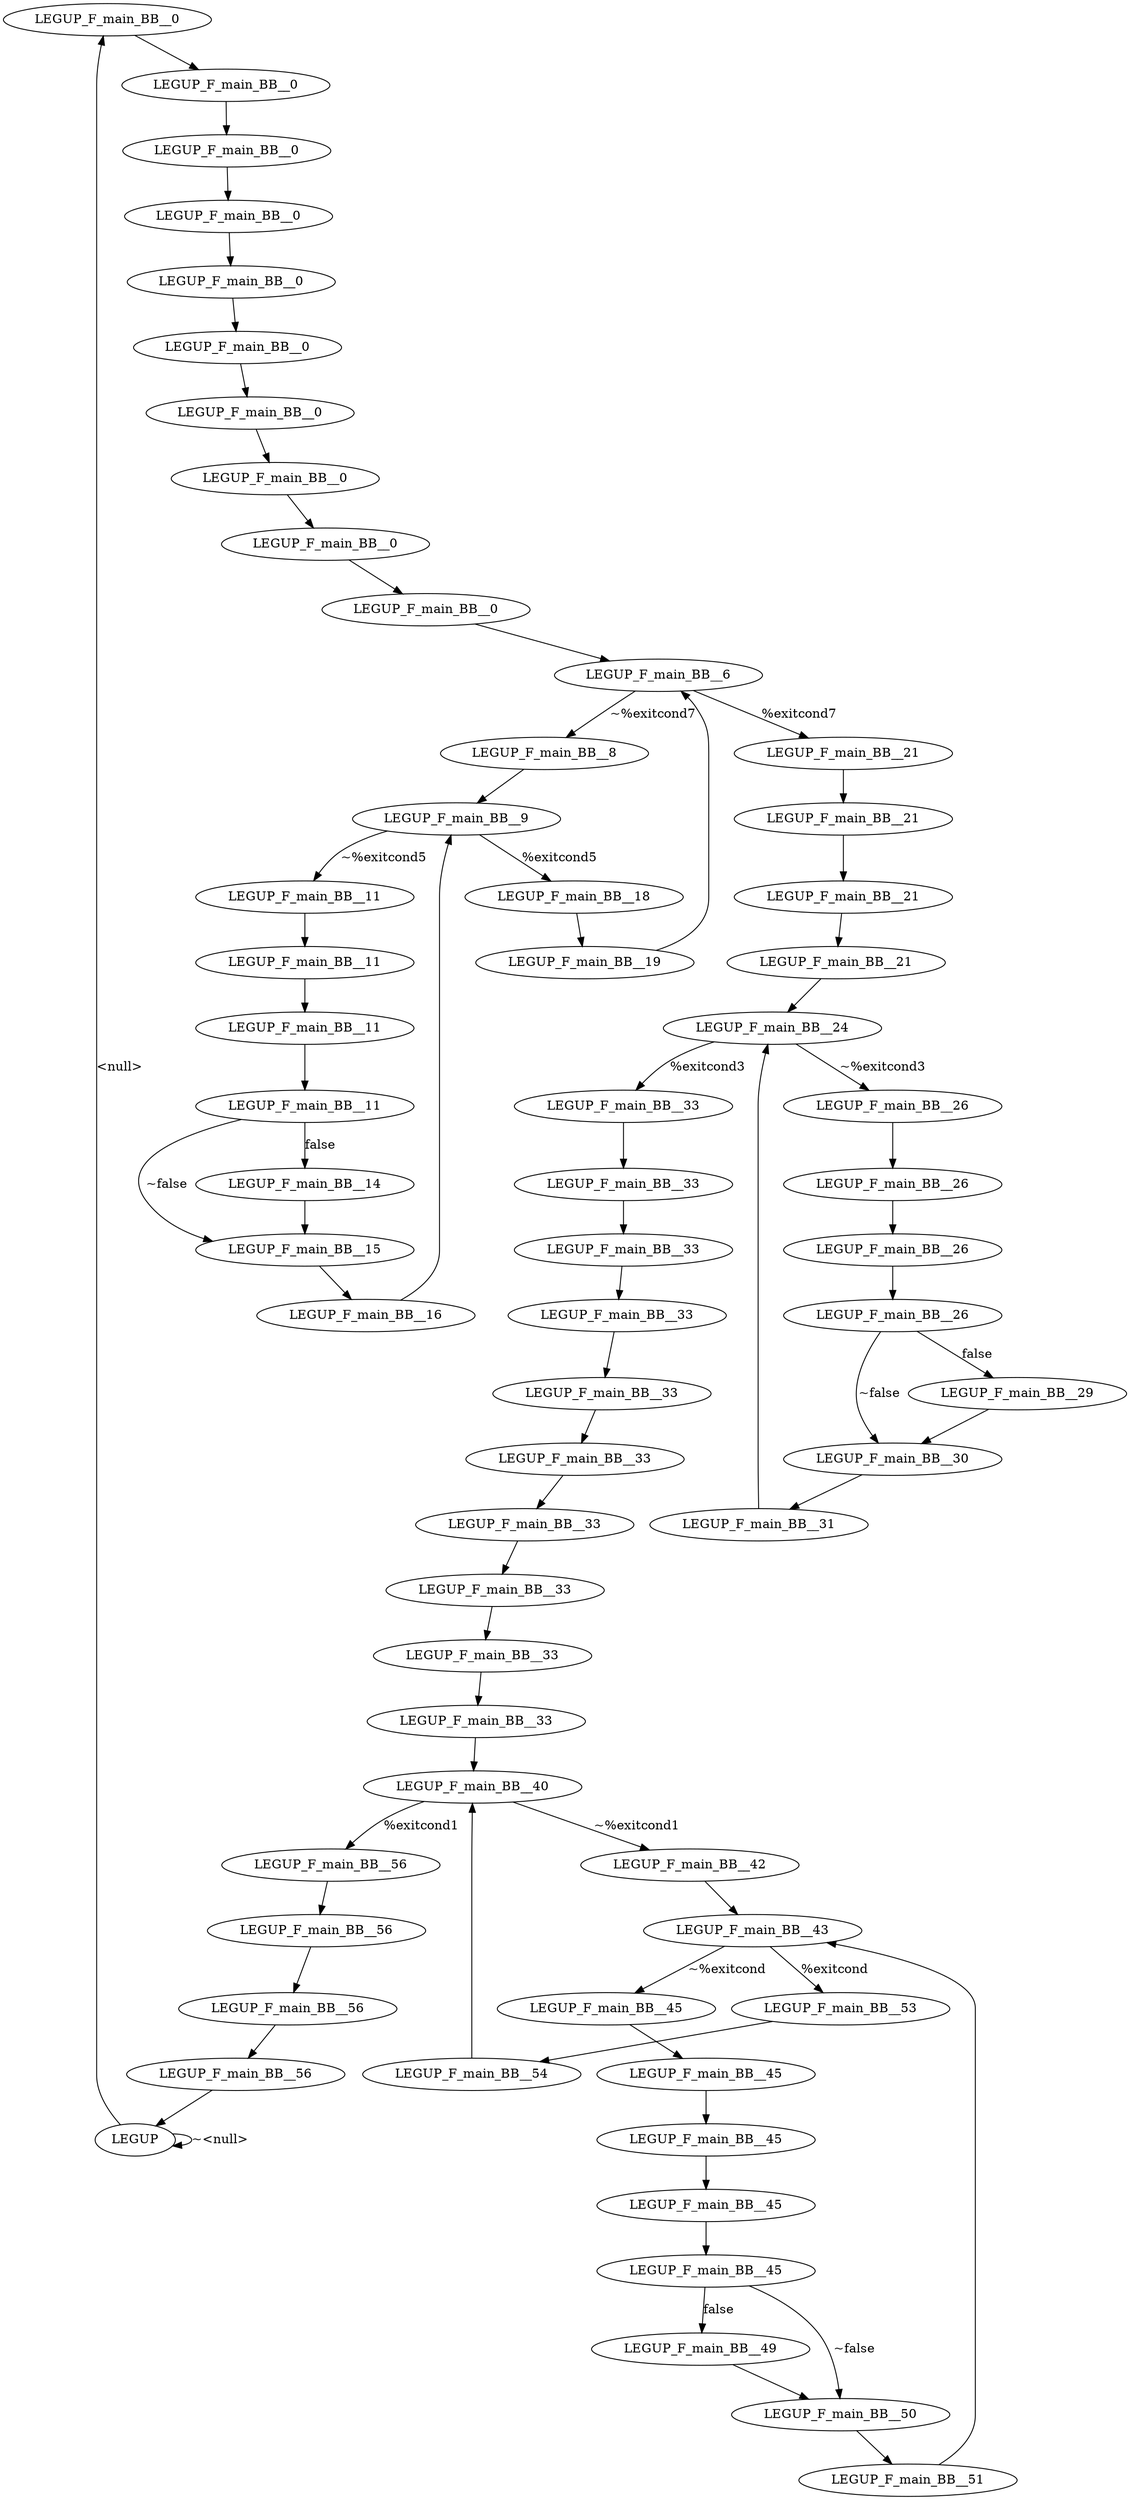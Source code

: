 digraph {
Node0x410c080[label="LEGUP_F_main_BB__0"];
Node0x410bee0[label="LEGUP"];
Node0x410bee0 -> Node0x410c080[label="<null>"];
Node0x410bee0 -> Node0x410bee0[label="~<null>"];
Node0x410c150[label="LEGUP_F_main_BB__0"];
Node0x410c080 -> Node0x410c150;
Node0x410c220[label="LEGUP_F_main_BB__0"];
Node0x410c150 -> Node0x410c220;
Node0x410c2f0[label="LEGUP_F_main_BB__0"];
Node0x410c220 -> Node0x410c2f0;
Node0x410c3c0[label="LEGUP_F_main_BB__0"];
Node0x410c2f0 -> Node0x410c3c0;
Node0x410c490[label="LEGUP_F_main_BB__0"];
Node0x410c3c0 -> Node0x410c490;
Node0x410c560[label="LEGUP_F_main_BB__0"];
Node0x410c490 -> Node0x410c560;
Node0x410c630[label="LEGUP_F_main_BB__0"];
Node0x410c560 -> Node0x410c630;
Node0x410c700[label="LEGUP_F_main_BB__0"];
Node0x410c630 -> Node0x410c700;
Node0x410c7d0[label="LEGUP_F_main_BB__0"];
Node0x410c700 -> Node0x410c7d0;
Node0x410c8a0[label="LEGUP_F_main_BB__6"];
Node0x410c7d0 -> Node0x410c8a0;
Node0x410d260[label="LEGUP_F_main_BB__21"];
Node0x410c8a0 -> Node0x410d260[label="%exitcond7"];
Node0x410c970[label="LEGUP_F_main_BB__8"];
Node0x410c8a0 -> Node0x410c970[label="~%exitcond7"];
Node0x410ca40[label="LEGUP_F_main_BB__9"];
Node0x410c970 -> Node0x410ca40;
Node0x410d0c0[label="LEGUP_F_main_BB__18"];
Node0x410ca40 -> Node0x410d0c0[label="%exitcond5"];
Node0x410cb10[label="LEGUP_F_main_BB__11"];
Node0x410ca40 -> Node0x410cb10[label="~%exitcond5"];
Node0x410cbe0[label="LEGUP_F_main_BB__11"];
Node0x410cb10 -> Node0x410cbe0;
Node0x410ccb0[label="LEGUP_F_main_BB__11"];
Node0x410cbe0 -> Node0x410ccb0;
Node0x410cd80[label="LEGUP_F_main_BB__11"];
Node0x410ccb0 -> Node0x410cd80;
Node0x410ce50[label="LEGUP_F_main_BB__14"];
Node0x410cd80 -> Node0x410ce50[label="false"];
Node0x410cf20[label="LEGUP_F_main_BB__15"];
Node0x410cd80 -> Node0x410cf20[label="~false"];
Node0x410ce50 -> Node0x410cf20;
Node0x410cff0[label="LEGUP_F_main_BB__16"];
Node0x410cf20 -> Node0x410cff0;
Node0x410cff0 -> Node0x410ca40;
Node0x410d190[label="LEGUP_F_main_BB__19"];
Node0x410d0c0 -> Node0x410d190;
Node0x410d190 -> Node0x410c8a0;
Node0x410d330[label="LEGUP_F_main_BB__21"];
Node0x410d260 -> Node0x410d330;
Node0x410d400[label="LEGUP_F_main_BB__21"];
Node0x410d330 -> Node0x410d400;
Node0x410d4d0[label="LEGUP_F_main_BB__21"];
Node0x410d400 -> Node0x410d4d0;
Node0x410d5a0[label="LEGUP_F_main_BB__24"];
Node0x410d4d0 -> Node0x410d5a0;
Node0x410dc20[label="LEGUP_F_main_BB__33"];
Node0x410d5a0 -> Node0x410dc20[label="%exitcond3"];
Node0x410d670[label="LEGUP_F_main_BB__26"];
Node0x410d5a0 -> Node0x410d670[label="~%exitcond3"];
Node0x410d740[label="LEGUP_F_main_BB__26"];
Node0x410d670 -> Node0x410d740;
Node0x410d810[label="LEGUP_F_main_BB__26"];
Node0x410d740 -> Node0x410d810;
Node0x410d8e0[label="LEGUP_F_main_BB__26"];
Node0x410d810 -> Node0x410d8e0;
Node0x410d9b0[label="LEGUP_F_main_BB__29"];
Node0x410d8e0 -> Node0x410d9b0[label="false"];
Node0x410da80[label="LEGUP_F_main_BB__30"];
Node0x410d8e0 -> Node0x410da80[label="~false"];
Node0x410d9b0 -> Node0x410da80;
Node0x410db50[label="LEGUP_F_main_BB__31"];
Node0x410da80 -> Node0x410db50;
Node0x410db50 -> Node0x410d5a0;
Node0x410dcf0[label="LEGUP_F_main_BB__33"];
Node0x410dc20 -> Node0x410dcf0;
Node0x410ddc0[label="LEGUP_F_main_BB__33"];
Node0x410dcf0 -> Node0x410ddc0;
Node0x410de90[label="LEGUP_F_main_BB__33"];
Node0x410ddc0 -> Node0x410de90;
Node0x410df60[label="LEGUP_F_main_BB__33"];
Node0x410de90 -> Node0x410df60;
Node0x410e030[label="LEGUP_F_main_BB__33"];
Node0x410df60 -> Node0x410e030;
Node0x410e100[label="LEGUP_F_main_BB__33"];
Node0x410e030 -> Node0x410e100;
Node0x410e1d0[label="LEGUP_F_main_BB__33"];
Node0x410e100 -> Node0x410e1d0;
Node0x410e2a0[label="LEGUP_F_main_BB__33"];
Node0x410e1d0 -> Node0x410e2a0;
Node0x410e370[label="LEGUP_F_main_BB__33"];
Node0x410e2a0 -> Node0x410e370;
Node0x410e440[label="LEGUP_F_main_BB__40"];
Node0x410e370 -> Node0x410e440;
Node0x410efd0[label="LEGUP_F_main_BB__56"];
Node0x410e440 -> Node0x410efd0[label="%exitcond1"];
Node0x410e510[label="LEGUP_F_main_BB__42"];
Node0x410e440 -> Node0x410e510[label="~%exitcond1"];
Node0x410e5e0[label="LEGUP_F_main_BB__43"];
Node0x410e510 -> Node0x410e5e0;
Node0x410edb0[label="LEGUP_F_main_BB__53"];
Node0x410e5e0 -> Node0x410edb0[label="%exitcond"];
Node0x410e6b0[label="LEGUP_F_main_BB__45"];
Node0x410e5e0 -> Node0x410e6b0[label="~%exitcond"];
Node0x410e780[label="LEGUP_F_main_BB__45"];
Node0x410e6b0 -> Node0x410e780;
Node0x410e850[label="LEGUP_F_main_BB__45"];
Node0x410e780 -> Node0x410e850;
Node0x410e920[label="LEGUP_F_main_BB__45"];
Node0x410e850 -> Node0x410e920;
Node0x410e9f0[label="LEGUP_F_main_BB__45"];
Node0x410e920 -> Node0x410e9f0;
Node0x410eac0[label="LEGUP_F_main_BB__49"];
Node0x410e9f0 -> Node0x410eac0[label="false"];
Node0x410eb90[label="LEGUP_F_main_BB__50"];
Node0x410e9f0 -> Node0x410eb90[label="~false"];
Node0x410eac0 -> Node0x410eb90;
Node0x410eca0[label="LEGUP_F_main_BB__51"];
Node0x410eb90 -> Node0x410eca0;
Node0x410eca0 -> Node0x410e5e0;
Node0x410eec0[label="LEGUP_F_main_BB__54"];
Node0x410edb0 -> Node0x410eec0;
Node0x410eec0 -> Node0x410e440;
Node0x410f0e0[label="LEGUP_F_main_BB__56"];
Node0x410efd0 -> Node0x410f0e0;
Node0x410f1f0[label="LEGUP_F_main_BB__56"];
Node0x410f0e0 -> Node0x410f1f0;
Node0x410f300[label="LEGUP_F_main_BB__56"];
Node0x410f1f0 -> Node0x410f300;
Node0x410f300 -> Node0x410bee0;
}
